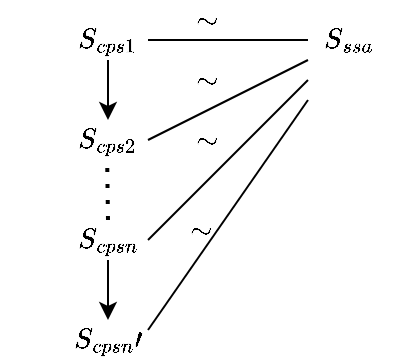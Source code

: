 <mxfile version="15.0.3" type="github">
  <diagram id="XJQK1F1-KRlJBmQ7H95f" name="Page-1">
    <mxGraphModel dx="539" dy="301" grid="0" gridSize="10" guides="1" tooltips="1" connect="1" arrows="1" fold="1" page="1" pageScale="1" pageWidth="827" pageHeight="1169" math="1" shadow="0">
      <root>
        <mxCell id="0" />
        <mxCell id="1" parent="0" />
        <mxCell id="pOMU_A7e8w6HZD5HfNyL-3" value="" style="edgeStyle=orthogonalEdgeStyle;rounded=0;orthogonalLoop=1;jettySize=auto;html=1;" edge="1" parent="1" source="pOMU_A7e8w6HZD5HfNyL-1" target="pOMU_A7e8w6HZD5HfNyL-2">
          <mxGeometry relative="1" as="geometry" />
        </mxCell>
        <mxCell id="pOMU_A7e8w6HZD5HfNyL-1" value="$$S_{cps1}$$" style="text;html=1;strokeColor=none;fillColor=none;align=center;verticalAlign=middle;whiteSpace=wrap;rounded=0;" vertex="1" parent="1">
          <mxGeometry x="260" y="110" width="40" height="20" as="geometry" />
        </mxCell>
        <mxCell id="pOMU_A7e8w6HZD5HfNyL-2" value="$$S_{cps2}$$" style="text;html=1;strokeColor=none;fillColor=none;align=center;verticalAlign=middle;whiteSpace=wrap;rounded=0;" vertex="1" parent="1">
          <mxGeometry x="260" y="160" width="40" height="20" as="geometry" />
        </mxCell>
        <mxCell id="pOMU_A7e8w6HZD5HfNyL-4" value="" style="endArrow=none;dashed=1;html=1;dashPattern=1 3;strokeWidth=2;" edge="1" parent="1">
          <mxGeometry width="50" height="50" relative="1" as="geometry">
            <mxPoint x="280" y="210" as="sourcePoint" />
            <mxPoint x="279.58" y="180" as="targetPoint" />
          </mxGeometry>
        </mxCell>
        <mxCell id="pOMU_A7e8w6HZD5HfNyL-7" value="" style="edgeStyle=orthogonalEdgeStyle;rounded=0;orthogonalLoop=1;jettySize=auto;html=1;" edge="1" parent="1" source="pOMU_A7e8w6HZD5HfNyL-5" target="pOMU_A7e8w6HZD5HfNyL-6">
          <mxGeometry relative="1" as="geometry" />
        </mxCell>
        <mxCell id="pOMU_A7e8w6HZD5HfNyL-5" value="$$S_{cpsn}$$" style="text;html=1;strokeColor=none;fillColor=none;align=center;verticalAlign=middle;whiteSpace=wrap;rounded=0;" vertex="1" parent="1">
          <mxGeometry x="260" y="210" width="40" height="20" as="geometry" />
        </mxCell>
        <mxCell id="pOMU_A7e8w6HZD5HfNyL-6" value="$$S_{cpsn}\prime$$" style="text;html=1;strokeColor=none;fillColor=none;align=center;verticalAlign=middle;whiteSpace=wrap;rounded=0;" vertex="1" parent="1">
          <mxGeometry x="260" y="260" width="40" height="20" as="geometry" />
        </mxCell>
        <mxCell id="pOMU_A7e8w6HZD5HfNyL-8" value="$$S_{ssa}$$" style="text;html=1;strokeColor=none;fillColor=none;align=center;verticalAlign=middle;whiteSpace=wrap;rounded=0;" vertex="1" parent="1">
          <mxGeometry x="380" y="110" width="40" height="20" as="geometry" />
        </mxCell>
        <mxCell id="pOMU_A7e8w6HZD5HfNyL-9" value="" style="endArrow=none;html=1;" edge="1" parent="1">
          <mxGeometry width="50" height="50" relative="1" as="geometry">
            <mxPoint x="300" y="120" as="sourcePoint" />
            <mxPoint x="380" y="120" as="targetPoint" />
          </mxGeometry>
        </mxCell>
        <mxCell id="pOMU_A7e8w6HZD5HfNyL-10" value="" style="endArrow=none;html=1;exitX=1;exitY=0.5;exitDx=0;exitDy=0;" edge="1" parent="1" source="pOMU_A7e8w6HZD5HfNyL-2">
          <mxGeometry width="50" height="50" relative="1" as="geometry">
            <mxPoint x="324" y="180" as="sourcePoint" />
            <mxPoint x="380" y="130" as="targetPoint" />
          </mxGeometry>
        </mxCell>
        <mxCell id="pOMU_A7e8w6HZD5HfNyL-11" value="" style="endArrow=none;html=1;" edge="1" parent="1">
          <mxGeometry width="50" height="50" relative="1" as="geometry">
            <mxPoint x="300" y="220" as="sourcePoint" />
            <mxPoint x="380" y="140" as="targetPoint" />
          </mxGeometry>
        </mxCell>
        <mxCell id="pOMU_A7e8w6HZD5HfNyL-12" value="" style="endArrow=none;html=1;exitX=1;exitY=0.25;exitDx=0;exitDy=0;" edge="1" parent="1" source="pOMU_A7e8w6HZD5HfNyL-6">
          <mxGeometry width="50" height="50" relative="1" as="geometry">
            <mxPoint x="300" y="280" as="sourcePoint" />
            <mxPoint x="380" y="150" as="targetPoint" />
          </mxGeometry>
        </mxCell>
        <mxCell id="pOMU_A7e8w6HZD5HfNyL-13" value="$$\sim$$" style="text;html=1;strokeColor=none;fillColor=none;align=center;verticalAlign=middle;whiteSpace=wrap;rounded=0;" vertex="1" parent="1">
          <mxGeometry x="310" y="100" width="40" height="20" as="geometry" />
        </mxCell>
        <mxCell id="pOMU_A7e8w6HZD5HfNyL-14" value="$$\sim$$" style="text;html=1;strokeColor=none;fillColor=none;align=center;verticalAlign=middle;whiteSpace=wrap;rounded=0;" vertex="1" parent="1">
          <mxGeometry x="310" y="130" width="40" height="20" as="geometry" />
        </mxCell>
        <mxCell id="pOMU_A7e8w6HZD5HfNyL-15" value="$$\sim$$" style="text;html=1;strokeColor=none;fillColor=none;align=center;verticalAlign=middle;whiteSpace=wrap;rounded=0;" vertex="1" parent="1">
          <mxGeometry x="310" y="160" width="40" height="20" as="geometry" />
        </mxCell>
        <mxCell id="pOMU_A7e8w6HZD5HfNyL-16" value="$$\sim$$" style="text;html=1;strokeColor=none;fillColor=none;align=center;verticalAlign=middle;whiteSpace=wrap;rounded=0;" vertex="1" parent="1">
          <mxGeometry x="307" y="205" width="40" height="20" as="geometry" />
        </mxCell>
      </root>
    </mxGraphModel>
  </diagram>
</mxfile>
